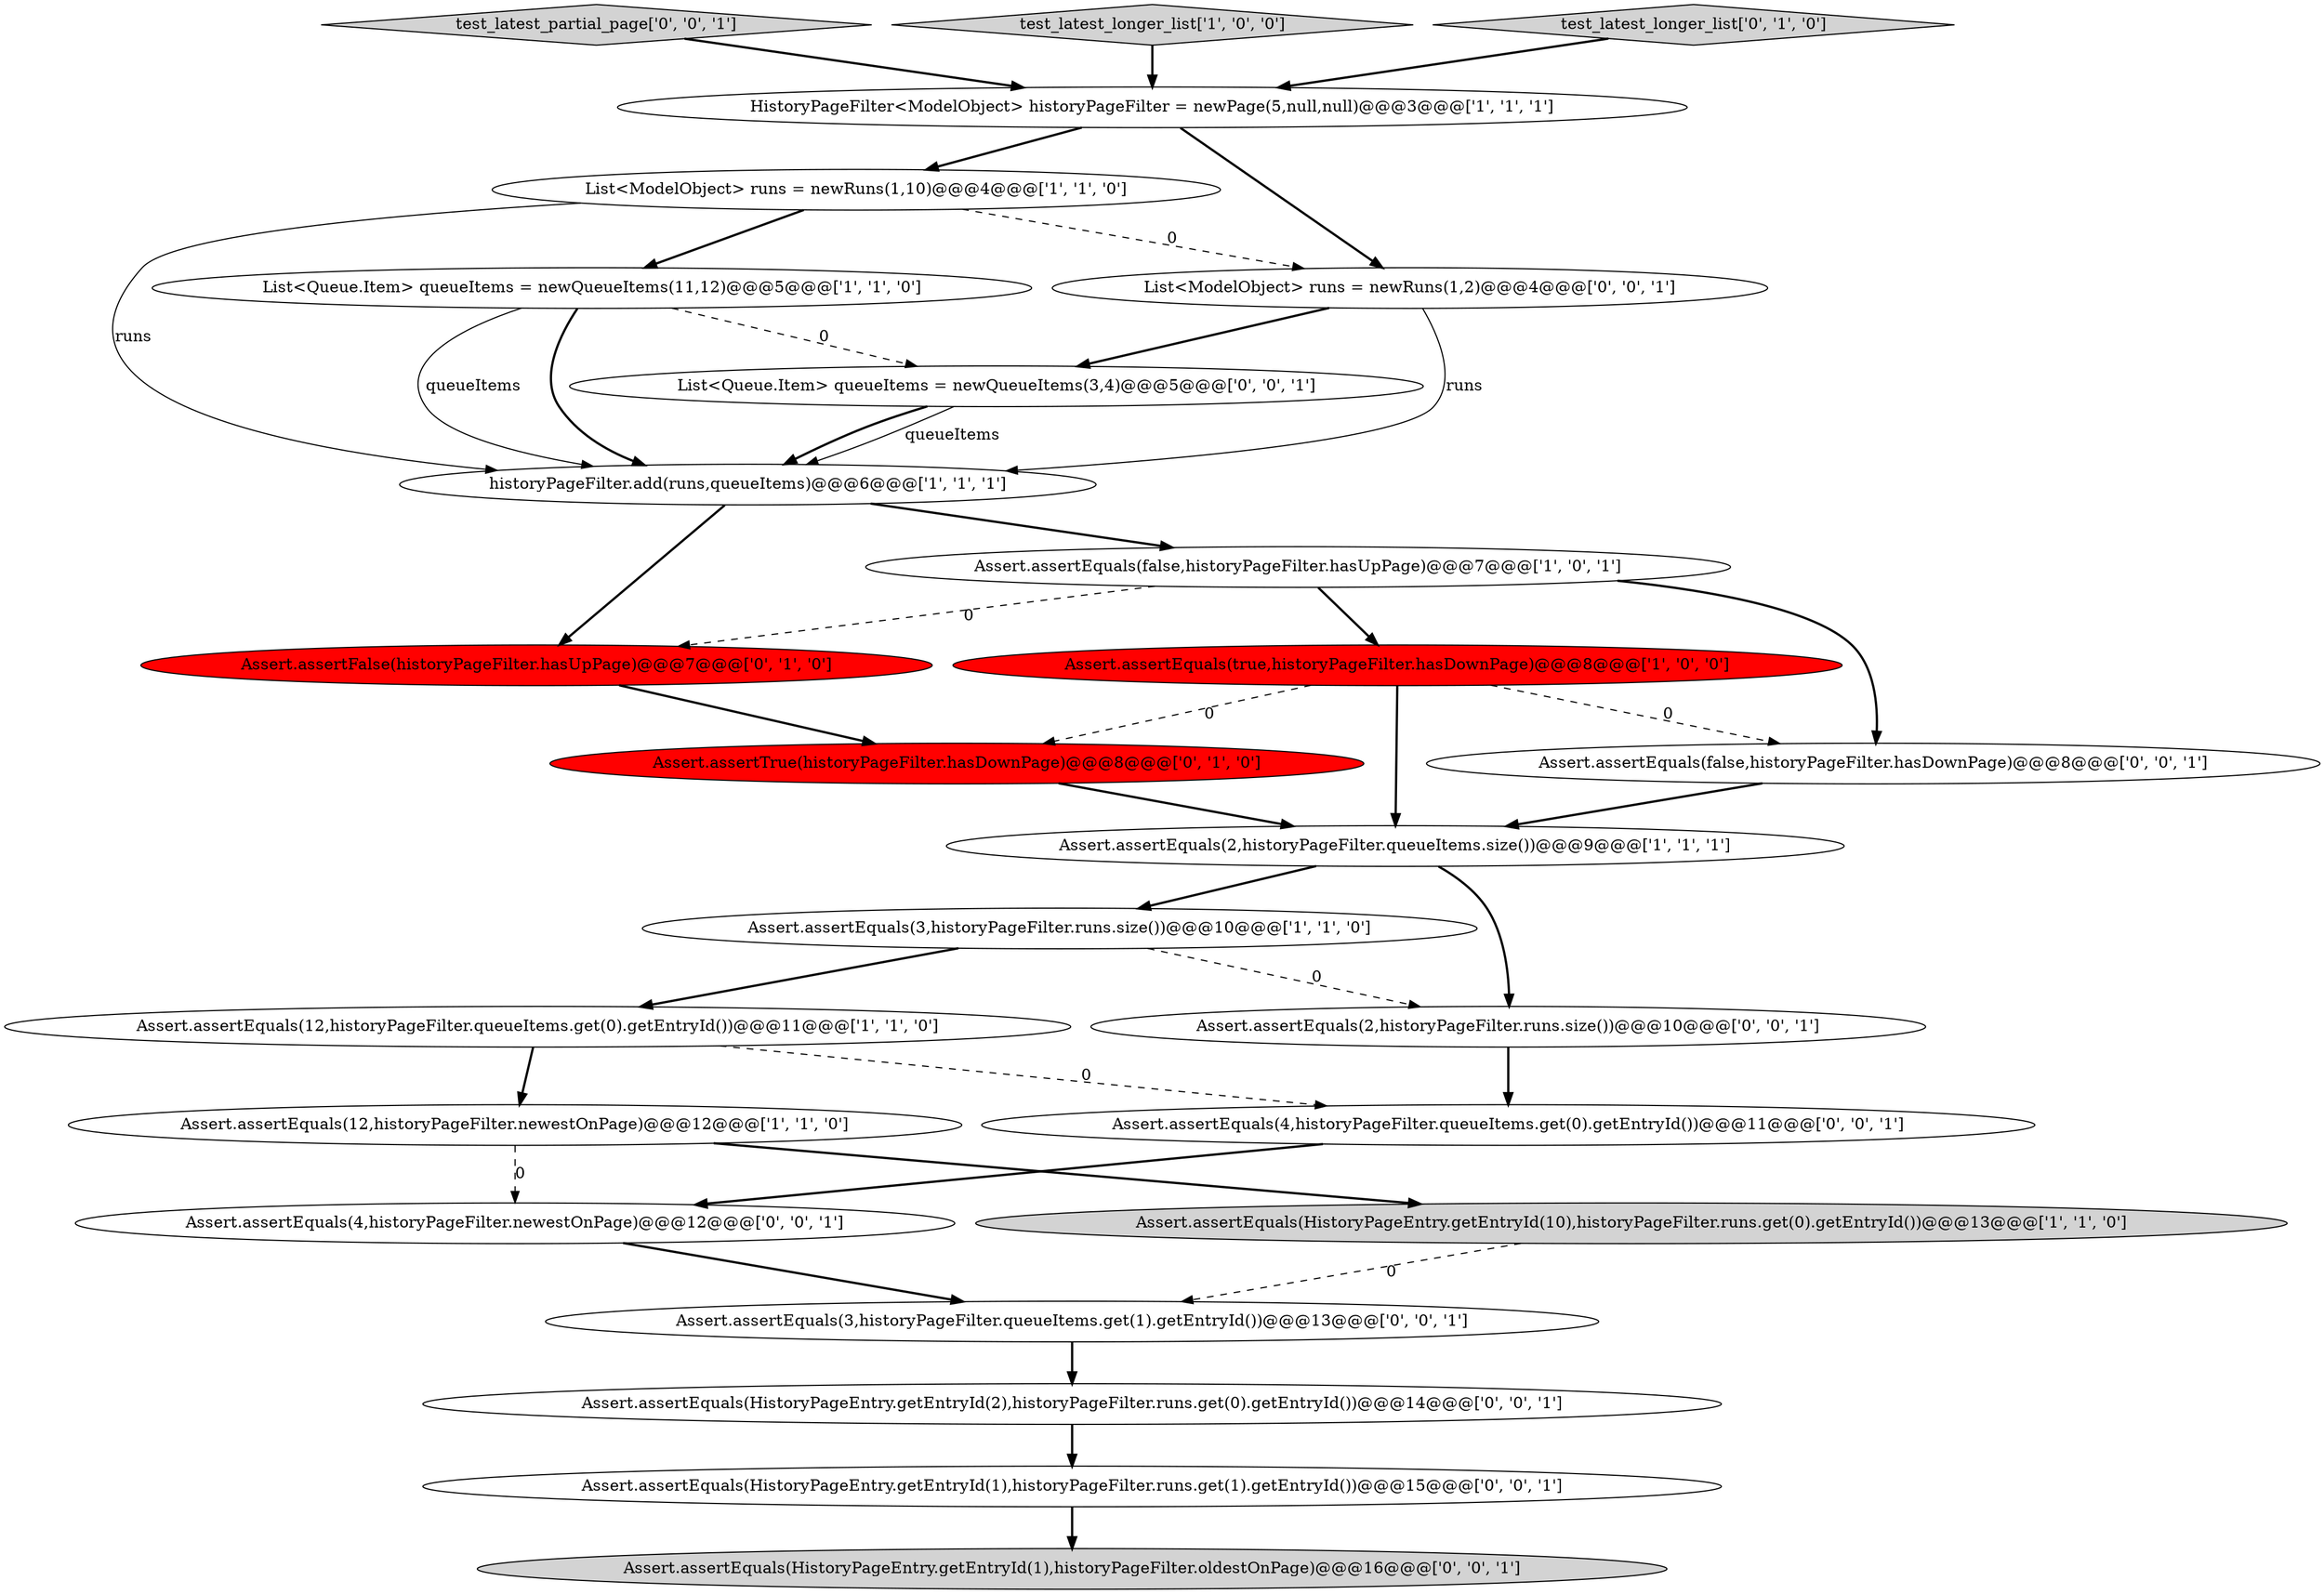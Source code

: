 digraph {
13 [style = filled, label = "Assert.assertFalse(historyPageFilter.hasUpPage)@@@7@@@['0', '1', '0']", fillcolor = red, shape = ellipse image = "AAA1AAABBB2BBB"];
23 [style = filled, label = "Assert.assertEquals(HistoryPageEntry.getEntryId(2),historyPageFilter.runs.get(0).getEntryId())@@@14@@@['0', '0', '1']", fillcolor = white, shape = ellipse image = "AAA0AAABBB3BBB"];
2 [style = filled, label = "historyPageFilter.add(runs,queueItems)@@@6@@@['1', '1', '1']", fillcolor = white, shape = ellipse image = "AAA0AAABBB1BBB"];
7 [style = filled, label = "List<ModelObject> runs = newRuns(1,10)@@@4@@@['1', '1', '0']", fillcolor = white, shape = ellipse image = "AAA0AAABBB1BBB"];
3 [style = filled, label = "Assert.assertEquals(true,historyPageFilter.hasDownPage)@@@8@@@['1', '0', '0']", fillcolor = red, shape = ellipse image = "AAA1AAABBB1BBB"];
21 [style = filled, label = "Assert.assertEquals(HistoryPageEntry.getEntryId(1),historyPageFilter.oldestOnPage)@@@16@@@['0', '0', '1']", fillcolor = lightgray, shape = ellipse image = "AAA0AAABBB3BBB"];
25 [style = filled, label = "test_latest_partial_page['0', '0', '1']", fillcolor = lightgray, shape = diamond image = "AAA0AAABBB3BBB"];
6 [style = filled, label = "Assert.assertEquals(12,historyPageFilter.newestOnPage)@@@12@@@['1', '1', '0']", fillcolor = white, shape = ellipse image = "AAA0AAABBB1BBB"];
12 [style = filled, label = "Assert.assertTrue(historyPageFilter.hasDownPage)@@@8@@@['0', '1', '0']", fillcolor = red, shape = ellipse image = "AAA1AAABBB2BBB"];
10 [style = filled, label = "Assert.assertEquals(3,historyPageFilter.runs.size())@@@10@@@['1', '1', '0']", fillcolor = white, shape = ellipse image = "AAA0AAABBB1BBB"];
20 [style = filled, label = "Assert.assertEquals(4,historyPageFilter.newestOnPage)@@@12@@@['0', '0', '1']", fillcolor = white, shape = ellipse image = "AAA0AAABBB3BBB"];
5 [style = filled, label = "Assert.assertEquals(2,historyPageFilter.queueItems.size())@@@9@@@['1', '1', '1']", fillcolor = white, shape = ellipse image = "AAA0AAABBB1BBB"];
4 [style = filled, label = "test_latest_longer_list['1', '0', '0']", fillcolor = lightgray, shape = diamond image = "AAA0AAABBB1BBB"];
8 [style = filled, label = "Assert.assertEquals(12,historyPageFilter.queueItems.get(0).getEntryId())@@@11@@@['1', '1', '0']", fillcolor = white, shape = ellipse image = "AAA0AAABBB1BBB"];
14 [style = filled, label = "test_latest_longer_list['0', '1', '0']", fillcolor = lightgray, shape = diamond image = "AAA0AAABBB2BBB"];
0 [style = filled, label = "Assert.assertEquals(false,historyPageFilter.hasUpPage)@@@7@@@['1', '0', '1']", fillcolor = white, shape = ellipse image = "AAA0AAABBB1BBB"];
15 [style = filled, label = "Assert.assertEquals(HistoryPageEntry.getEntryId(1),historyPageFilter.runs.get(1).getEntryId())@@@15@@@['0', '0', '1']", fillcolor = white, shape = ellipse image = "AAA0AAABBB3BBB"];
19 [style = filled, label = "Assert.assertEquals(4,historyPageFilter.queueItems.get(0).getEntryId())@@@11@@@['0', '0', '1']", fillcolor = white, shape = ellipse image = "AAA0AAABBB3BBB"];
11 [style = filled, label = "Assert.assertEquals(HistoryPageEntry.getEntryId(10),historyPageFilter.runs.get(0).getEntryId())@@@13@@@['1', '1', '0']", fillcolor = lightgray, shape = ellipse image = "AAA0AAABBB1BBB"];
18 [style = filled, label = "Assert.assertEquals(false,historyPageFilter.hasDownPage)@@@8@@@['0', '0', '1']", fillcolor = white, shape = ellipse image = "AAA0AAABBB3BBB"];
1 [style = filled, label = "List<Queue.Item> queueItems = newQueueItems(11,12)@@@5@@@['1', '1', '0']", fillcolor = white, shape = ellipse image = "AAA0AAABBB1BBB"];
16 [style = filled, label = "List<Queue.Item> queueItems = newQueueItems(3,4)@@@5@@@['0', '0', '1']", fillcolor = white, shape = ellipse image = "AAA0AAABBB3BBB"];
9 [style = filled, label = "HistoryPageFilter<ModelObject> historyPageFilter = newPage(5,null,null)@@@3@@@['1', '1', '1']", fillcolor = white, shape = ellipse image = "AAA0AAABBB1BBB"];
22 [style = filled, label = "Assert.assertEquals(3,historyPageFilter.queueItems.get(1).getEntryId())@@@13@@@['0', '0', '1']", fillcolor = white, shape = ellipse image = "AAA0AAABBB3BBB"];
17 [style = filled, label = "List<ModelObject> runs = newRuns(1,2)@@@4@@@['0', '0', '1']", fillcolor = white, shape = ellipse image = "AAA0AAABBB3BBB"];
24 [style = filled, label = "Assert.assertEquals(2,historyPageFilter.runs.size())@@@10@@@['0', '0', '1']", fillcolor = white, shape = ellipse image = "AAA0AAABBB3BBB"];
0->3 [style = bold, label=""];
4->9 [style = bold, label=""];
5->10 [style = bold, label=""];
8->19 [style = dashed, label="0"];
7->1 [style = bold, label=""];
24->19 [style = bold, label=""];
12->5 [style = bold, label=""];
7->17 [style = dashed, label="0"];
6->20 [style = dashed, label="0"];
15->21 [style = bold, label=""];
19->20 [style = bold, label=""];
3->18 [style = dashed, label="0"];
25->9 [style = bold, label=""];
23->15 [style = bold, label=""];
11->22 [style = dashed, label="0"];
9->17 [style = bold, label=""];
8->6 [style = bold, label=""];
16->2 [style = bold, label=""];
9->7 [style = bold, label=""];
22->23 [style = bold, label=""];
17->2 [style = solid, label="runs"];
20->22 [style = bold, label=""];
2->13 [style = bold, label=""];
3->5 [style = bold, label=""];
2->0 [style = bold, label=""];
16->2 [style = solid, label="queueItems"];
13->12 [style = bold, label=""];
3->12 [style = dashed, label="0"];
10->8 [style = bold, label=""];
1->16 [style = dashed, label="0"];
18->5 [style = bold, label=""];
6->11 [style = bold, label=""];
5->24 [style = bold, label=""];
7->2 [style = solid, label="runs"];
0->13 [style = dashed, label="0"];
1->2 [style = solid, label="queueItems"];
0->18 [style = bold, label=""];
14->9 [style = bold, label=""];
1->2 [style = bold, label=""];
10->24 [style = dashed, label="0"];
17->16 [style = bold, label=""];
}
